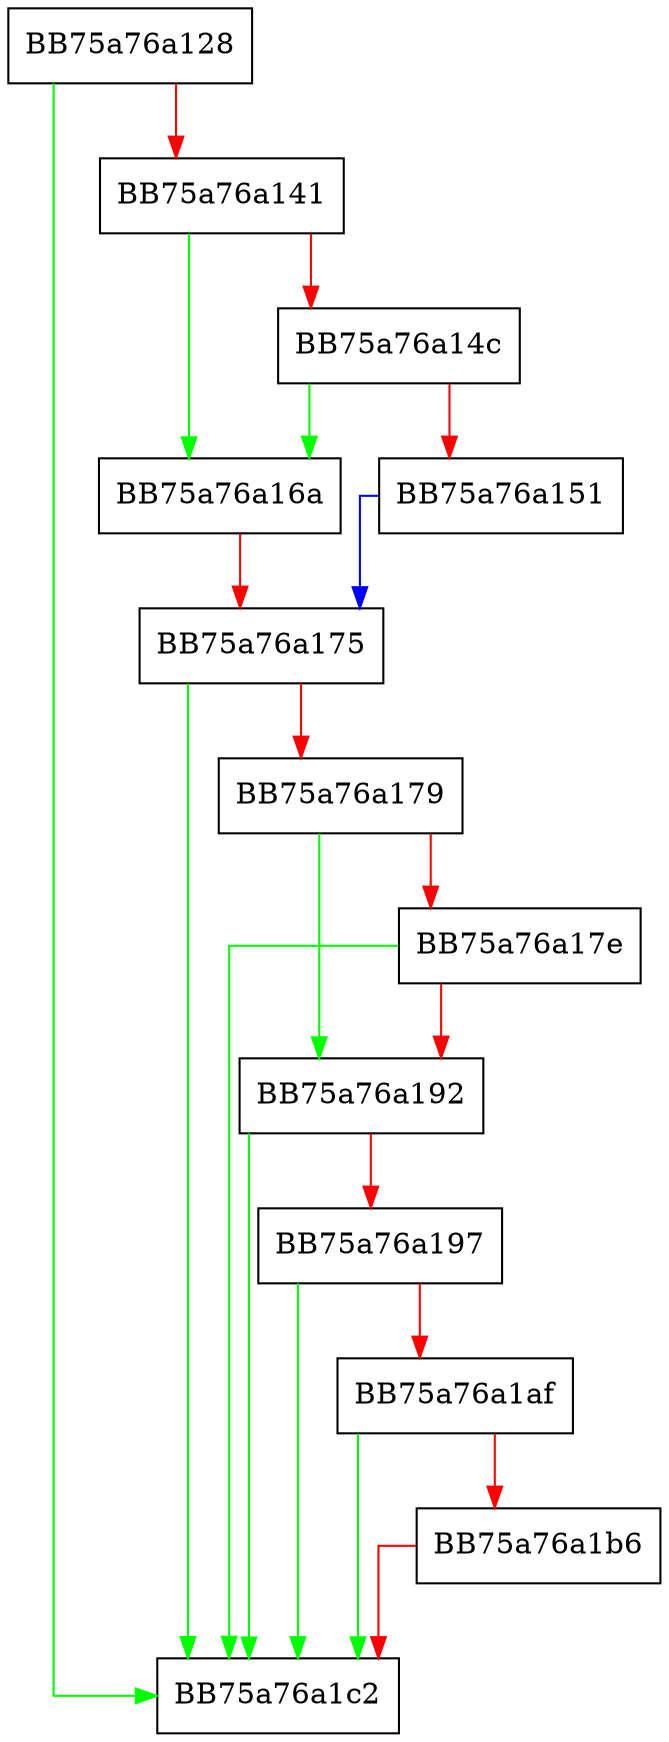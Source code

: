 digraph zeroJournalHdr {
  node [shape="box"];
  graph [splines=ortho];
  BB75a76a128 -> BB75a76a1c2 [color="green"];
  BB75a76a128 -> BB75a76a141 [color="red"];
  BB75a76a141 -> BB75a76a16a [color="green"];
  BB75a76a141 -> BB75a76a14c [color="red"];
  BB75a76a14c -> BB75a76a16a [color="green"];
  BB75a76a14c -> BB75a76a151 [color="red"];
  BB75a76a151 -> BB75a76a175 [color="blue"];
  BB75a76a16a -> BB75a76a175 [color="red"];
  BB75a76a175 -> BB75a76a1c2 [color="green"];
  BB75a76a175 -> BB75a76a179 [color="red"];
  BB75a76a179 -> BB75a76a192 [color="green"];
  BB75a76a179 -> BB75a76a17e [color="red"];
  BB75a76a17e -> BB75a76a1c2 [color="green"];
  BB75a76a17e -> BB75a76a192 [color="red"];
  BB75a76a192 -> BB75a76a1c2 [color="green"];
  BB75a76a192 -> BB75a76a197 [color="red"];
  BB75a76a197 -> BB75a76a1c2 [color="green"];
  BB75a76a197 -> BB75a76a1af [color="red"];
  BB75a76a1af -> BB75a76a1c2 [color="green"];
  BB75a76a1af -> BB75a76a1b6 [color="red"];
  BB75a76a1b6 -> BB75a76a1c2 [color="red"];
}